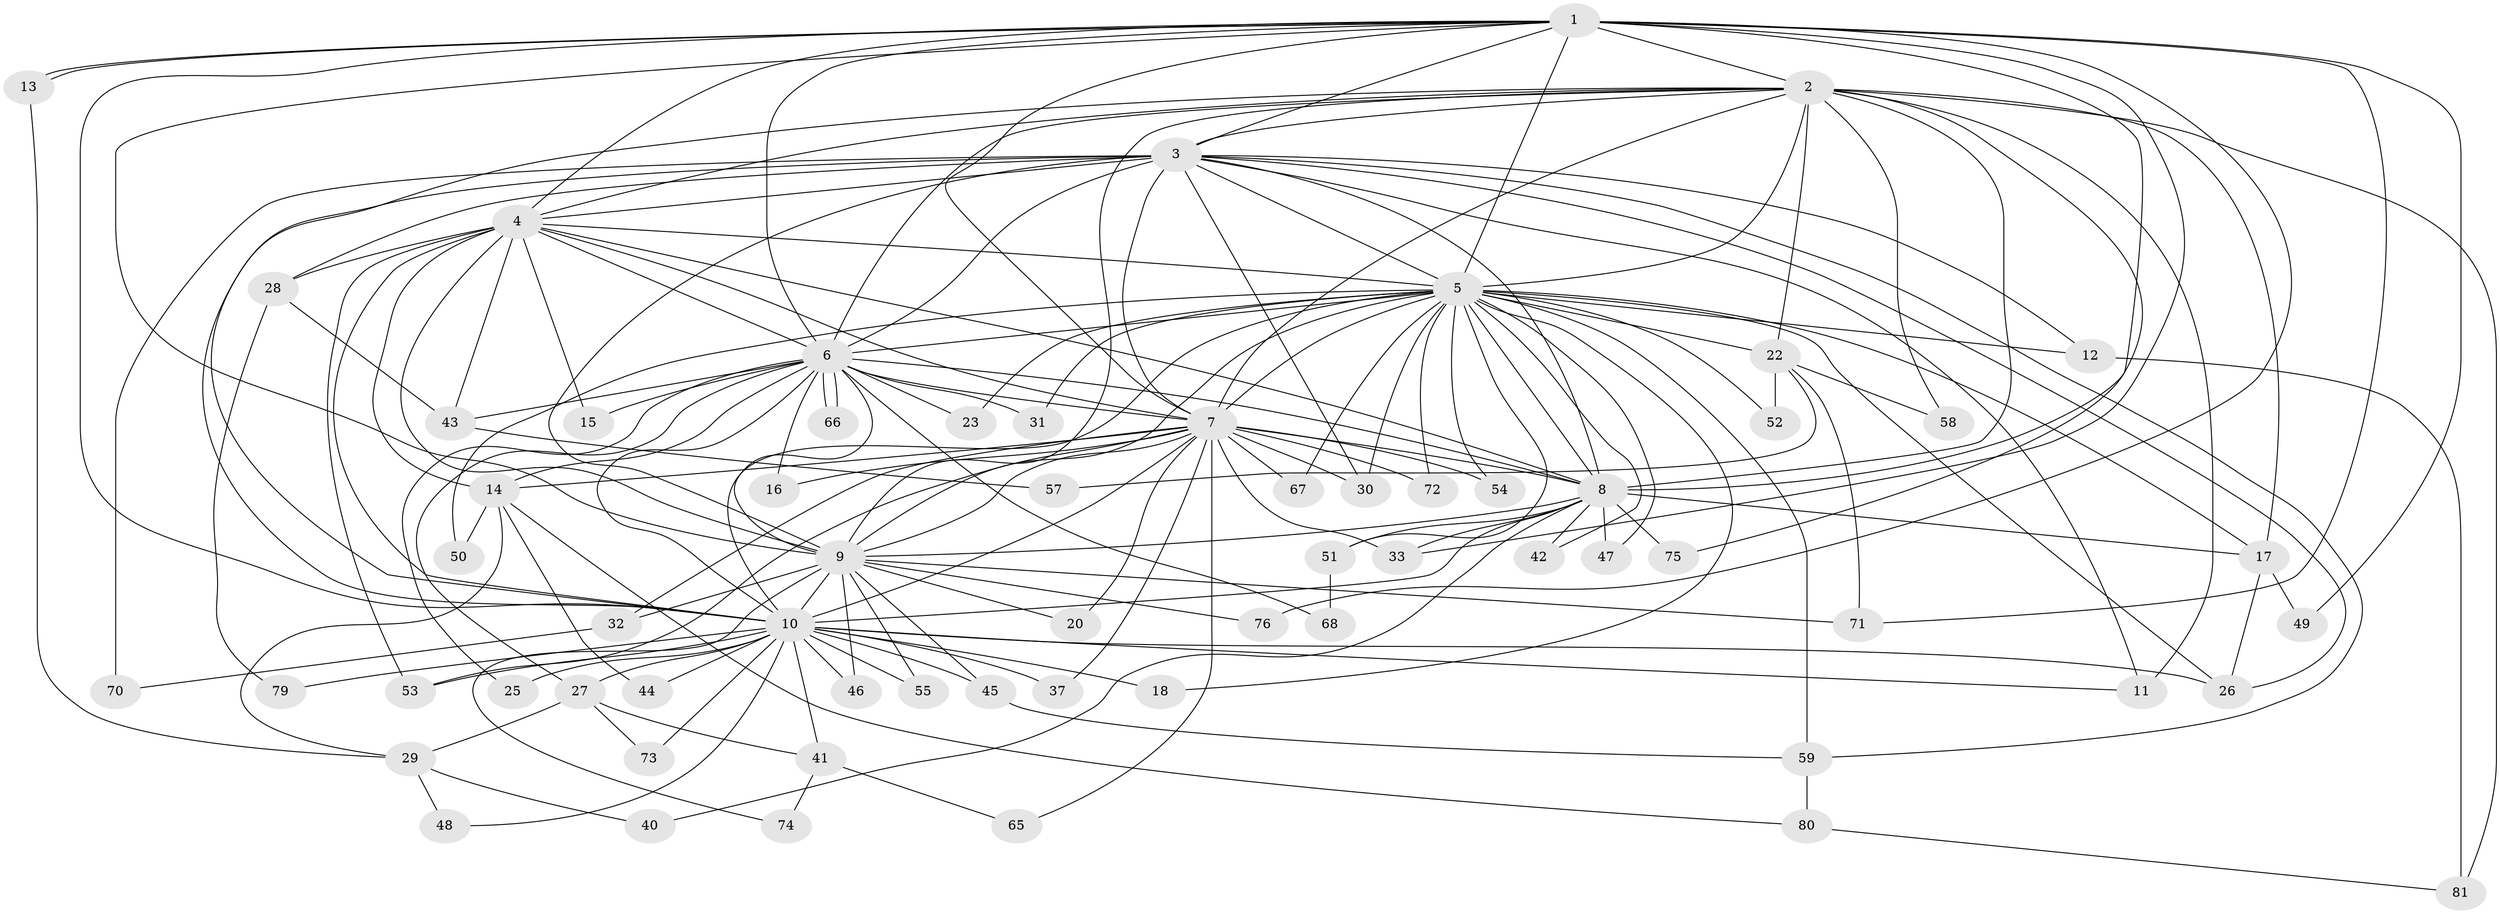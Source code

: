 // Generated by graph-tools (version 1.1) at 2025/51/02/27/25 19:51:50]
// undirected, 64 vertices, 166 edges
graph export_dot {
graph [start="1"]
  node [color=gray90,style=filled];
  1 [super="+69"];
  2 [super="+36"];
  3 [super="+35"];
  4 [super="+77"];
  5 [super="+38"];
  6 [super="+56"];
  7 [super="+61"];
  8 [super="+19"];
  9 [super="+21"];
  10 [super="+34"];
  11 [super="+62"];
  12;
  13;
  14 [super="+60"];
  15;
  16;
  17 [super="+24"];
  18;
  20;
  22 [super="+78"];
  23;
  25;
  26 [super="+84"];
  27 [super="+63"];
  28;
  29;
  30;
  31;
  32;
  33 [super="+39"];
  37;
  40;
  41;
  42;
  43 [super="+64"];
  44;
  45 [super="+82"];
  46;
  47;
  48;
  49;
  50;
  51;
  52;
  53;
  54;
  55;
  57;
  58;
  59;
  65;
  66;
  67;
  68;
  70;
  71 [super="+85"];
  72;
  73;
  74;
  75;
  76;
  79;
  80;
  81 [super="+83"];
  1 -- 2;
  1 -- 3;
  1 -- 4;
  1 -- 5 [weight=2];
  1 -- 6;
  1 -- 7;
  1 -- 8;
  1 -- 9;
  1 -- 10;
  1 -- 13;
  1 -- 13;
  1 -- 49;
  1 -- 71;
  1 -- 76;
  1 -- 33;
  2 -- 3;
  2 -- 4;
  2 -- 5;
  2 -- 6;
  2 -- 7;
  2 -- 8;
  2 -- 9;
  2 -- 10;
  2 -- 11;
  2 -- 17;
  2 -- 22 [weight=2];
  2 -- 75;
  2 -- 81;
  2 -- 58;
  3 -- 4;
  3 -- 5 [weight=2];
  3 -- 6;
  3 -- 7;
  3 -- 8;
  3 -- 9;
  3 -- 10;
  3 -- 12;
  3 -- 26;
  3 -- 28;
  3 -- 30;
  3 -- 59;
  3 -- 70;
  3 -- 11;
  4 -- 5;
  4 -- 6;
  4 -- 7;
  4 -- 8;
  4 -- 9;
  4 -- 10;
  4 -- 14;
  4 -- 15;
  4 -- 28;
  4 -- 43;
  4 -- 53;
  5 -- 6 [weight=2];
  5 -- 7;
  5 -- 8;
  5 -- 9;
  5 -- 10;
  5 -- 12;
  5 -- 17;
  5 -- 18;
  5 -- 22 [weight=2];
  5 -- 23;
  5 -- 30;
  5 -- 31;
  5 -- 42;
  5 -- 47;
  5 -- 50;
  5 -- 51;
  5 -- 52;
  5 -- 54;
  5 -- 59;
  5 -- 67;
  5 -- 72;
  5 -- 26;
  6 -- 7;
  6 -- 8;
  6 -- 9;
  6 -- 10;
  6 -- 14;
  6 -- 15;
  6 -- 16;
  6 -- 23;
  6 -- 25;
  6 -- 27;
  6 -- 31;
  6 -- 66;
  6 -- 66;
  6 -- 68;
  6 -- 43;
  7 -- 8 [weight=2];
  7 -- 9;
  7 -- 10;
  7 -- 16;
  7 -- 20;
  7 -- 32;
  7 -- 33;
  7 -- 37;
  7 -- 53;
  7 -- 54;
  7 -- 65;
  7 -- 67;
  7 -- 72;
  7 -- 30;
  7 -- 14;
  8 -- 9;
  8 -- 10;
  8 -- 33;
  8 -- 40;
  8 -- 42;
  8 -- 47;
  8 -- 51;
  8 -- 75;
  8 -- 17;
  9 -- 10 [weight=2];
  9 -- 20;
  9 -- 32;
  9 -- 45;
  9 -- 46;
  9 -- 55;
  9 -- 71;
  9 -- 74;
  9 -- 76;
  10 -- 11;
  10 -- 18;
  10 -- 25;
  10 -- 26;
  10 -- 27;
  10 -- 37;
  10 -- 41;
  10 -- 44;
  10 -- 45;
  10 -- 48;
  10 -- 53;
  10 -- 55;
  10 -- 73;
  10 -- 79;
  10 -- 46;
  12 -- 81;
  13 -- 29;
  14 -- 29;
  14 -- 44;
  14 -- 50;
  14 -- 80;
  17 -- 26;
  17 -- 49;
  22 -- 52;
  22 -- 57;
  22 -- 58;
  22 -- 71;
  27 -- 41;
  27 -- 73;
  27 -- 29;
  28 -- 43;
  28 -- 79;
  29 -- 40;
  29 -- 48;
  32 -- 70;
  41 -- 65;
  41 -- 74;
  43 -- 57;
  45 -- 59;
  51 -- 68;
  59 -- 80;
  80 -- 81;
}
